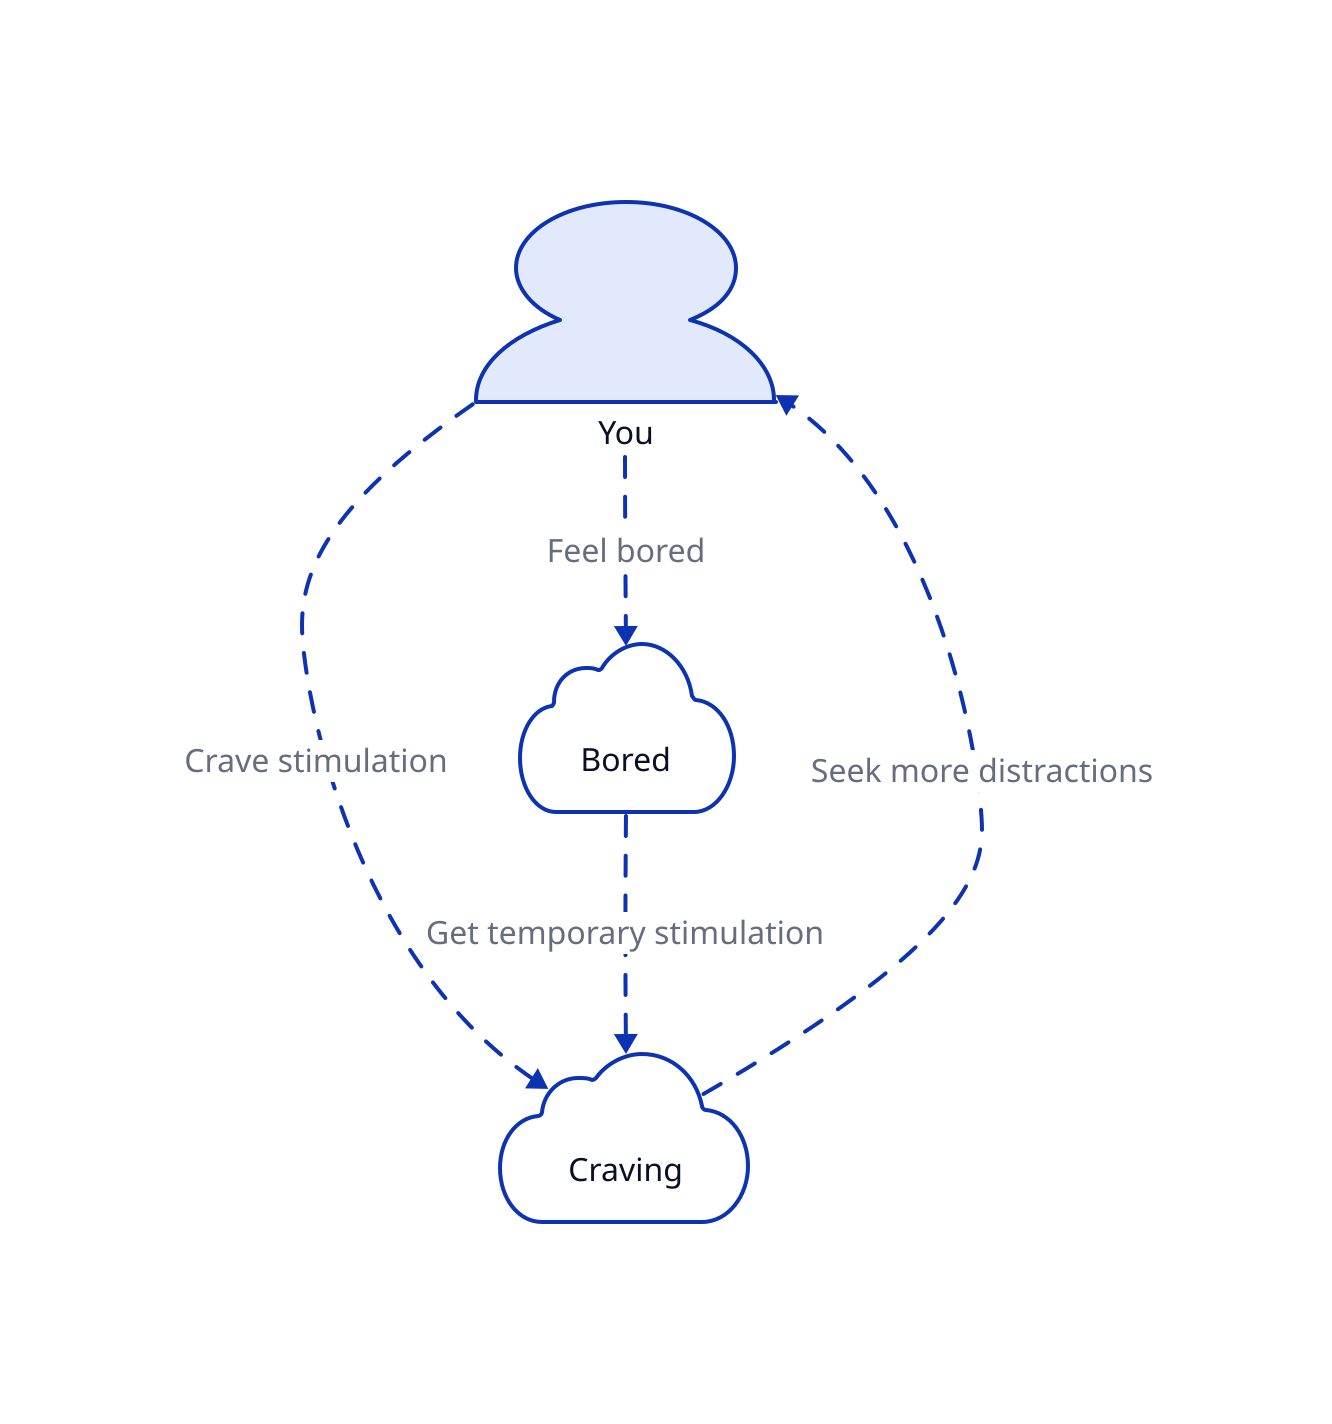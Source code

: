 direction: down

classes: {
  person: {
    shape: person
    width: 150
  }

  smartphone: {
    shape: hexagon
    width: 60
  }

  computer: {
    shape: monitor
    width: 100
  }

  thought: {
    shape: cloud
  }
}

You.class: person

Bored.class: thought
Craving.class: thought

You -> Bored: Feel bored {
    style.animated: true
  }
You -> Craving: Crave stimulation{
    style.animated: true
  }

Bored -> Craving: Get temporary stimulation{
    style.animated: true
  }
Craving -> You: Seek more distractions{
    style.animated: true
  }
